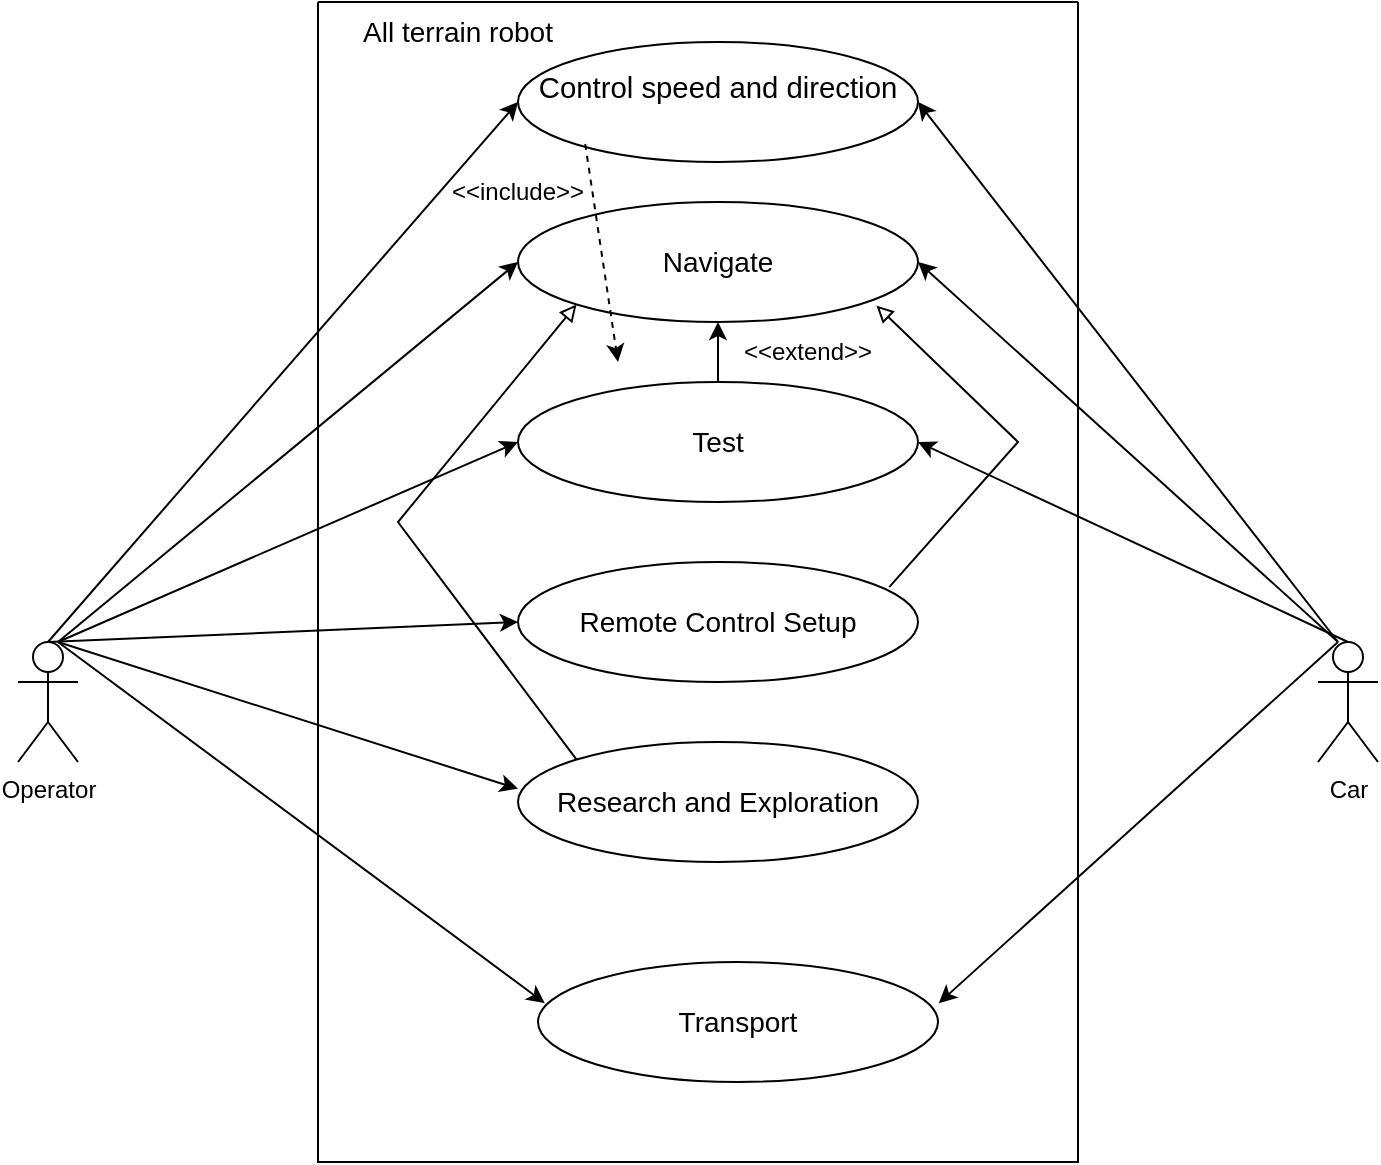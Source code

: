 <mxfile version="20.8.13" type="device"><diagram id="FmKV3Fs-bk4QGuiL1zlo" name="Page-1"><mxGraphModel dx="955" dy="534" grid="1" gridSize="10" guides="1" tooltips="1" connect="1" arrows="1" fold="1" page="1" pageScale="1" pageWidth="1169" pageHeight="827" math="0" shadow="0"><root><mxCell id="0"/><mxCell id="1" parent="0"/><mxCell id="byKbe_dSf4aEhgXORS5f-2" value="" style="swimlane;startSize=0;" parent="1" vertex="1"><mxGeometry x="310" y="10" width="380" height="580" as="geometry"/></mxCell><mxCell id="byKbe_dSf4aEhgXORS5f-3" value="&#10;&lt;b id=&quot;docs-internal-guid-31b45207-7fff-db19-d693-8c355f4e6a58&quot; style=&quot;font-weight:normal;&quot;&gt;&lt;span style=&quot;font-size: 11pt; font-family: Arial; color: rgb(0, 0, 0); background-color: transparent; font-weight: 400; font-style: normal; font-variant: normal; text-decoration: none; vertical-align: baseline;&quot;&gt;Control speed and direction&lt;/span&gt;&lt;/b&gt;&#10;&#10;" style="ellipse;whiteSpace=wrap;html=1;" parent="byKbe_dSf4aEhgXORS5f-2" vertex="1"><mxGeometry x="100" y="20" width="200" height="60" as="geometry"/></mxCell><mxCell id="byKbe_dSf4aEhgXORS5f-6" value="&lt;font style=&quot;font-size: 14px;&quot;&gt;Navigate&lt;/font&gt;&lt;span id=&quot;docs-internal-guid-dbecc393-7fff-f5e5-62f5-120549d331b3&quot;&gt;&lt;/span&gt;&lt;span id=&quot;docs-internal-guid-dbecc393-7fff-f5e5-62f5-120549d331b3&quot;&gt;&lt;/span&gt;&lt;span id=&quot;docs-internal-guid-dbecc393-7fff-f5e5-62f5-120549d331b3&quot;&gt;&lt;/span&gt;&lt;span id=&quot;docs-internal-guid-dbecc393-7fff-f5e5-62f5-120549d331b3&quot;&gt;&lt;/span&gt;&lt;span id=&quot;docs-internal-guid-dbecc393-7fff-f5e5-62f5-120549d331b3&quot;&gt;&lt;/span&gt;&lt;span id=&quot;docs-internal-guid-dbecc393-7fff-f5e5-62f5-120549d331b3&quot;&gt;&lt;/span&gt;&lt;span id=&quot;docs-internal-guid-dbecc393-7fff-f5e5-62f5-120549d331b3&quot;&gt;&lt;/span&gt;" style="ellipse;whiteSpace=wrap;html=1;" parent="byKbe_dSf4aEhgXORS5f-2" vertex="1"><mxGeometry x="100" y="100" width="200" height="60" as="geometry"/></mxCell><mxCell id="byKbe_dSf4aEhgXORS5f-13" value="&lt;font style=&quot;font-size: 14px;&quot;&gt;Research and Exploration&lt;/font&gt;" style="ellipse;whiteSpace=wrap;html=1;" parent="byKbe_dSf4aEhgXORS5f-2" vertex="1"><mxGeometry x="100" y="370" width="200" height="60" as="geometry"/></mxCell><mxCell id="byKbe_dSf4aEhgXORS5f-12" value="&lt;font style=&quot;font-size: 14px;&quot;&gt;Remote Control Setup&lt;/font&gt;" style="ellipse;whiteSpace=wrap;html=1;" parent="byKbe_dSf4aEhgXORS5f-2" vertex="1"><mxGeometry x="100" y="280" width="200" height="60" as="geometry"/></mxCell><mxCell id="byKbe_dSf4aEhgXORS5f-11" value="&lt;font style=&quot;font-size: 14px;&quot;&gt;Test&lt;/font&gt;" style="ellipse;whiteSpace=wrap;html=1;" parent="byKbe_dSf4aEhgXORS5f-2" vertex="1"><mxGeometry x="100" y="190" width="200" height="60" as="geometry"/></mxCell><mxCell id="byKbe_dSf4aEhgXORS5f-10" value="&lt;font style=&quot;font-size: 14px;&quot;&gt;Transport&lt;/font&gt;" style="ellipse;whiteSpace=wrap;html=1;" parent="byKbe_dSf4aEhgXORS5f-2" vertex="1"><mxGeometry x="110" y="480" width="200" height="60" as="geometry"/></mxCell><mxCell id="iCrpHqlY2FX0c-7dMhZO-3" value="&amp;lt;&amp;lt;include&amp;gt;&amp;gt;" style="text;html=1;strokeColor=none;fillColor=none;align=center;verticalAlign=middle;whiteSpace=wrap;rounded=0;" vertex="1" parent="byKbe_dSf4aEhgXORS5f-2"><mxGeometry x="70" y="80" width="60" height="30" as="geometry"/></mxCell><mxCell id="iCrpHqlY2FX0c-7dMhZO-5" value="" style="endArrow=classic;html=1;rounded=0;exitX=0.5;exitY=0;exitDx=0;exitDy=0;entryX=0.5;entryY=1;entryDx=0;entryDy=0;" edge="1" parent="byKbe_dSf4aEhgXORS5f-2" source="byKbe_dSf4aEhgXORS5f-11" target="byKbe_dSf4aEhgXORS5f-6"><mxGeometry width="50" height="50" relative="1" as="geometry"><mxPoint x="130" y="290" as="sourcePoint"/><mxPoint x="180" y="240" as="targetPoint"/></mxGeometry></mxCell><mxCell id="iCrpHqlY2FX0c-7dMhZO-6" value="&amp;lt;&amp;lt;extend&amp;gt;&amp;gt;" style="text;html=1;strokeColor=none;fillColor=none;align=center;verticalAlign=middle;whiteSpace=wrap;rounded=0;" vertex="1" parent="byKbe_dSf4aEhgXORS5f-2"><mxGeometry x="215" y="160" width="60" height="30" as="geometry"/></mxCell><mxCell id="iCrpHqlY2FX0c-7dMhZO-7" value="" style="endArrow=block;html=1;rounded=0;exitX=0;exitY=0;exitDx=0;exitDy=0;entryX=0;entryY=1;entryDx=0;entryDy=0;endFill=0;" edge="1" parent="byKbe_dSf4aEhgXORS5f-2" source="byKbe_dSf4aEhgXORS5f-13" target="byKbe_dSf4aEhgXORS5f-6"><mxGeometry width="50" height="50" relative="1" as="geometry"><mxPoint x="130" y="360" as="sourcePoint"/><mxPoint x="180" y="310" as="targetPoint"/><Array as="points"><mxPoint x="40" y="260"/></Array></mxGeometry></mxCell><mxCell id="iCrpHqlY2FX0c-7dMhZO-9" value="" style="endArrow=block;html=1;rounded=0;exitX=0.928;exitY=0.21;exitDx=0;exitDy=0;exitPerimeter=0;entryX=0.896;entryY=0.863;entryDx=0;entryDy=0;entryPerimeter=0;endFill=0;" edge="1" parent="byKbe_dSf4aEhgXORS5f-2" source="byKbe_dSf4aEhgXORS5f-12" target="byKbe_dSf4aEhgXORS5f-6"><mxGeometry width="50" height="50" relative="1" as="geometry"><mxPoint x="130" y="330" as="sourcePoint"/><mxPoint x="180" y="280" as="targetPoint"/><Array as="points"><mxPoint x="350" y="220"/></Array></mxGeometry></mxCell><mxCell id="iCrpHqlY2FX0c-7dMhZO-10" value="&lt;font style=&quot;font-size: 14px;&quot;&gt;All terrain robot&lt;/font&gt;" style="text;html=1;strokeColor=none;fillColor=none;align=center;verticalAlign=middle;whiteSpace=wrap;rounded=0;" vertex="1" parent="byKbe_dSf4aEhgXORS5f-2"><mxGeometry x="10" width="120" height="30" as="geometry"/></mxCell><mxCell id="byKbe_dSf4aEhgXORS5f-7" value="Operator" style="shape=umlActor;verticalLabelPosition=bottom;verticalAlign=top;html=1;outlineConnect=0;" parent="1" vertex="1"><mxGeometry x="160" y="330" width="30" height="60" as="geometry"/></mxCell><mxCell id="byKbe_dSf4aEhgXORS5f-8" value="Car" style="shape=umlActor;verticalLabelPosition=bottom;verticalAlign=top;html=1;outlineConnect=0;" parent="1" vertex="1"><mxGeometry x="810" y="330" width="30" height="60" as="geometry"/></mxCell><mxCell id="byKbe_dSf4aEhgXORS5f-16" value="" style="endArrow=classic;html=1;rounded=0;fontSize=14;exitX=0.5;exitY=0;exitDx=0;exitDy=0;exitPerimeter=0;entryX=0;entryY=0.5;entryDx=0;entryDy=0;" parent="1" source="byKbe_dSf4aEhgXORS5f-7" target="byKbe_dSf4aEhgXORS5f-3" edge="1"><mxGeometry width="50" height="50" relative="1" as="geometry"><mxPoint x="510" y="390" as="sourcePoint"/><mxPoint x="560" y="340" as="targetPoint"/></mxGeometry></mxCell><mxCell id="byKbe_dSf4aEhgXORS5f-17" value="" style="endArrow=classic;html=1;rounded=0;fontSize=14;entryX=0;entryY=0.5;entryDx=0;entryDy=0;" parent="1" target="byKbe_dSf4aEhgXORS5f-6" edge="1"><mxGeometry width="50" height="50" relative="1" as="geometry"><mxPoint x="180" y="330" as="sourcePoint"/><mxPoint x="560" y="340" as="targetPoint"/></mxGeometry></mxCell><mxCell id="byKbe_dSf4aEhgXORS5f-18" value="" style="endArrow=classic;html=1;rounded=0;fontSize=14;entryX=0;entryY=0.5;entryDx=0;entryDy=0;" parent="1" target="byKbe_dSf4aEhgXORS5f-11" edge="1"><mxGeometry width="50" height="50" relative="1" as="geometry"><mxPoint x="180" y="330" as="sourcePoint"/><mxPoint x="560" y="340" as="targetPoint"/></mxGeometry></mxCell><mxCell id="byKbe_dSf4aEhgXORS5f-19" value="" style="endArrow=classic;html=1;rounded=0;fontSize=14;exitX=0.5;exitY=0;exitDx=0;exitDy=0;exitPerimeter=0;entryX=0;entryY=0.5;entryDx=0;entryDy=0;" parent="1" source="byKbe_dSf4aEhgXORS5f-7" target="byKbe_dSf4aEhgXORS5f-12" edge="1"><mxGeometry width="50" height="50" relative="1" as="geometry"><mxPoint x="510" y="390" as="sourcePoint"/><mxPoint x="560" y="340" as="targetPoint"/></mxGeometry></mxCell><mxCell id="byKbe_dSf4aEhgXORS5f-20" value="" style="endArrow=classic;html=1;rounded=0;fontSize=14;entryX=0;entryY=0.39;entryDx=0;entryDy=0;entryPerimeter=0;" parent="1" target="byKbe_dSf4aEhgXORS5f-13" edge="1"><mxGeometry width="50" height="50" relative="1" as="geometry"><mxPoint x="180" y="330" as="sourcePoint"/><mxPoint x="560" y="340" as="targetPoint"/></mxGeometry></mxCell><mxCell id="byKbe_dSf4aEhgXORS5f-22" value="" style="endArrow=classic;html=1;rounded=0;fontSize=14;entryX=0.017;entryY=0.343;entryDx=0;entryDy=0;entryPerimeter=0;" parent="1" target="byKbe_dSf4aEhgXORS5f-10" edge="1"><mxGeometry width="50" height="50" relative="1" as="geometry"><mxPoint x="180" y="330" as="sourcePoint"/><mxPoint x="560" y="480" as="targetPoint"/></mxGeometry></mxCell><mxCell id="byKbe_dSf4aEhgXORS5f-23" value="" style="endArrow=classic;html=1;rounded=0;fontSize=14;entryX=1;entryY=0.5;entryDx=0;entryDy=0;" parent="1" target="byKbe_dSf4aEhgXORS5f-3" edge="1"><mxGeometry width="50" height="50" relative="1" as="geometry"><mxPoint x="820" y="330" as="sourcePoint"/><mxPoint x="560" y="330" as="targetPoint"/></mxGeometry></mxCell><mxCell id="byKbe_dSf4aEhgXORS5f-24" value="" style="endArrow=classic;html=1;rounded=0;fontSize=14;entryX=1;entryY=0.5;entryDx=0;entryDy=0;" parent="1" target="byKbe_dSf4aEhgXORS5f-6" edge="1"><mxGeometry width="50" height="50" relative="1" as="geometry"><mxPoint x="820" y="330" as="sourcePoint"/><mxPoint x="560" y="330" as="targetPoint"/></mxGeometry></mxCell><mxCell id="byKbe_dSf4aEhgXORS5f-25" value="" style="endArrow=classic;html=1;rounded=0;fontSize=14;exitX=0.5;exitY=0;exitDx=0;exitDy=0;exitPerimeter=0;entryX=1;entryY=0.5;entryDx=0;entryDy=0;" parent="1" source="byKbe_dSf4aEhgXORS5f-8" target="byKbe_dSf4aEhgXORS5f-11" edge="1"><mxGeometry width="50" height="50" relative="1" as="geometry"><mxPoint x="510" y="380" as="sourcePoint"/><mxPoint x="560" y="330" as="targetPoint"/></mxGeometry></mxCell><mxCell id="byKbe_dSf4aEhgXORS5f-29" value="" style="endArrow=classic;html=1;rounded=0;fontSize=14;entryX=1.002;entryY=0.343;entryDx=0;entryDy=0;entryPerimeter=0;" parent="1" edge="1" target="byKbe_dSf4aEhgXORS5f-10"><mxGeometry width="50" height="50" relative="1" as="geometry"><mxPoint x="820" y="330" as="sourcePoint"/><mxPoint x="600" y="660" as="targetPoint"/></mxGeometry></mxCell><mxCell id="iCrpHqlY2FX0c-7dMhZO-4" value="" style="endArrow=classic;html=1;rounded=0;dashed=1;exitX=1.06;exitY=-0.3;exitDx=0;exitDy=0;exitPerimeter=0;" edge="1" parent="1" source="iCrpHqlY2FX0c-7dMhZO-3"><mxGeometry width="50" height="50" relative="1" as="geometry"><mxPoint x="440" y="430" as="sourcePoint"/><mxPoint x="460" y="190" as="targetPoint"/></mxGeometry></mxCell></root></mxGraphModel></diagram></mxfile>